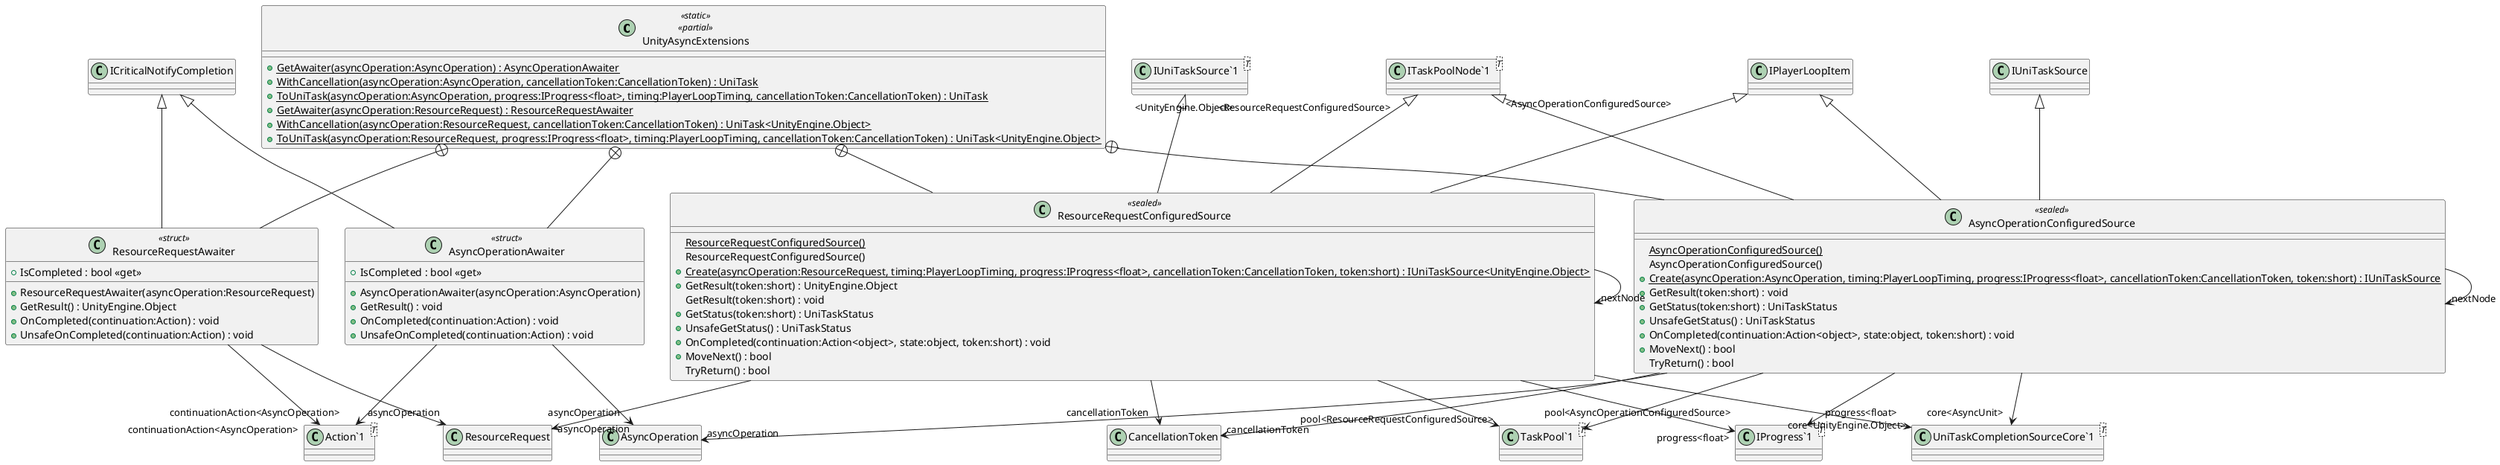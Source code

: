@startuml
class UnityAsyncExtensions <<static>> <<partial>> {
    + {static} GetAwaiter(asyncOperation:AsyncOperation) : AsyncOperationAwaiter
    + {static} WithCancellation(asyncOperation:AsyncOperation, cancellationToken:CancellationToken) : UniTask
    + {static} ToUniTask(asyncOperation:AsyncOperation, progress:IProgress<float>, timing:PlayerLoopTiming, cancellationToken:CancellationToken) : UniTask
    + {static} GetAwaiter(asyncOperation:ResourceRequest) : ResourceRequestAwaiter
    + {static} WithCancellation(asyncOperation:ResourceRequest, cancellationToken:CancellationToken) : UniTask<UnityEngine.Object>
    + {static} ToUniTask(asyncOperation:ResourceRequest, progress:IProgress<float>, timing:PlayerLoopTiming, cancellationToken:CancellationToken) : UniTask<UnityEngine.Object>
}
class AsyncOperationAwaiter <<struct>> {
    + AsyncOperationAwaiter(asyncOperation:AsyncOperation)
    + IsCompleted : bool <<get>>
    + GetResult() : void
    + OnCompleted(continuation:Action) : void
    + UnsafeOnCompleted(continuation:Action) : void
}
class AsyncOperationConfiguredSource <<sealed>> {
    {static} AsyncOperationConfiguredSource()
    AsyncOperationConfiguredSource()
    + {static} Create(asyncOperation:AsyncOperation, timing:PlayerLoopTiming, progress:IProgress<float>, cancellationToken:CancellationToken, token:short) : IUniTaskSource
    + GetResult(token:short) : void
    + GetStatus(token:short) : UniTaskStatus
    + UnsafeGetStatus() : UniTaskStatus
    + OnCompleted(continuation:Action<object>, state:object, token:short) : void
    + MoveNext() : bool
    TryReturn() : bool
}
class ResourceRequestAwaiter <<struct>> {
    + ResourceRequestAwaiter(asyncOperation:ResourceRequest)
    + IsCompleted : bool <<get>>
    + GetResult() : UnityEngine.Object
    + OnCompleted(continuation:Action) : void
    + UnsafeOnCompleted(continuation:Action) : void
}
class ResourceRequestConfiguredSource <<sealed>> {
    {static} ResourceRequestConfiguredSource()
    ResourceRequestConfiguredSource()
    + {static} Create(asyncOperation:ResourceRequest, timing:PlayerLoopTiming, progress:IProgress<float>, cancellationToken:CancellationToken, token:short) : IUniTaskSource<UnityEngine.Object>
    + GetResult(token:short) : UnityEngine.Object
    GetResult(token:short) : void
    + GetStatus(token:short) : UniTaskStatus
    + UnsafeGetStatus() : UniTaskStatus
    + OnCompleted(continuation:Action<object>, state:object, token:short) : void
    + MoveNext() : bool
    TryReturn() : bool
}
class "Action`1"<T> {
}
class "ITaskPoolNode`1"<T> {
}
class "TaskPool`1"<T> {
}
class "IProgress`1"<T> {
}
class "UniTaskCompletionSourceCore`1"<T> {
}
class "IUniTaskSource`1"<T> {
}
UnityAsyncExtensions +-- AsyncOperationAwaiter
ICriticalNotifyCompletion <|-- AsyncOperationAwaiter
AsyncOperationAwaiter --> "asyncOperation" AsyncOperation
AsyncOperationAwaiter --> "continuationAction<AsyncOperation>" "Action`1"
UnityAsyncExtensions +-- AsyncOperationConfiguredSource
IUniTaskSource <|-- AsyncOperationConfiguredSource
IPlayerLoopItem <|-- AsyncOperationConfiguredSource
"ITaskPoolNode`1" "<AsyncOperationConfiguredSource>" <|-- AsyncOperationConfiguredSource
AsyncOperationConfiguredSource --> "pool<AsyncOperationConfiguredSource>" "TaskPool`1"
AsyncOperationConfiguredSource --> "nextNode" AsyncOperationConfiguredSource
AsyncOperationConfiguredSource --> "asyncOperation" AsyncOperation
AsyncOperationConfiguredSource --> "progress<float>" "IProgress`1"
AsyncOperationConfiguredSource --> "cancellationToken" CancellationToken
AsyncOperationConfiguredSource --> "core<AsyncUnit>" "UniTaskCompletionSourceCore`1"
UnityAsyncExtensions +-- ResourceRequestAwaiter
ICriticalNotifyCompletion <|-- ResourceRequestAwaiter
ResourceRequestAwaiter --> "asyncOperation" ResourceRequest
ResourceRequestAwaiter --> "continuationAction<AsyncOperation>" "Action`1"
UnityAsyncExtensions +-- ResourceRequestConfiguredSource
"IUniTaskSource`1" "<UnityEngine.Object>" <|-- ResourceRequestConfiguredSource
IPlayerLoopItem <|-- ResourceRequestConfiguredSource
"ITaskPoolNode`1" "<ResourceRequestConfiguredSource>" <|-- ResourceRequestConfiguredSource
ResourceRequestConfiguredSource --> "pool<ResourceRequestConfiguredSource>" "TaskPool`1"
ResourceRequestConfiguredSource --> "nextNode" ResourceRequestConfiguredSource
ResourceRequestConfiguredSource --> "asyncOperation" ResourceRequest
ResourceRequestConfiguredSource --> "progress<float>" "IProgress`1"
ResourceRequestConfiguredSource --> "cancellationToken" CancellationToken
ResourceRequestConfiguredSource --> "core<UnityEngine.Object>" "UniTaskCompletionSourceCore`1"
@enduml
